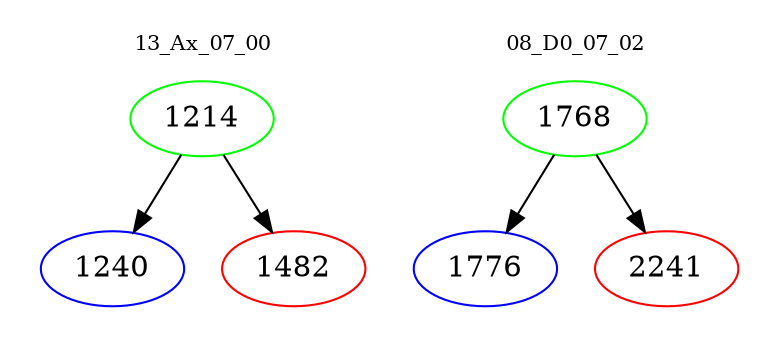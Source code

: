 digraph{
subgraph cluster_0 {
color = white
label = "13_Ax_07_00";
fontsize=10;
T0_1214 [label="1214", color="green"]
T0_1214 -> T0_1240 [color="black"]
T0_1240 [label="1240", color="blue"]
T0_1214 -> T0_1482 [color="black"]
T0_1482 [label="1482", color="red"]
}
subgraph cluster_1 {
color = white
label = "08_D0_07_02";
fontsize=10;
T1_1768 [label="1768", color="green"]
T1_1768 -> T1_1776 [color="black"]
T1_1776 [label="1776", color="blue"]
T1_1768 -> T1_2241 [color="black"]
T1_2241 [label="2241", color="red"]
}
}
